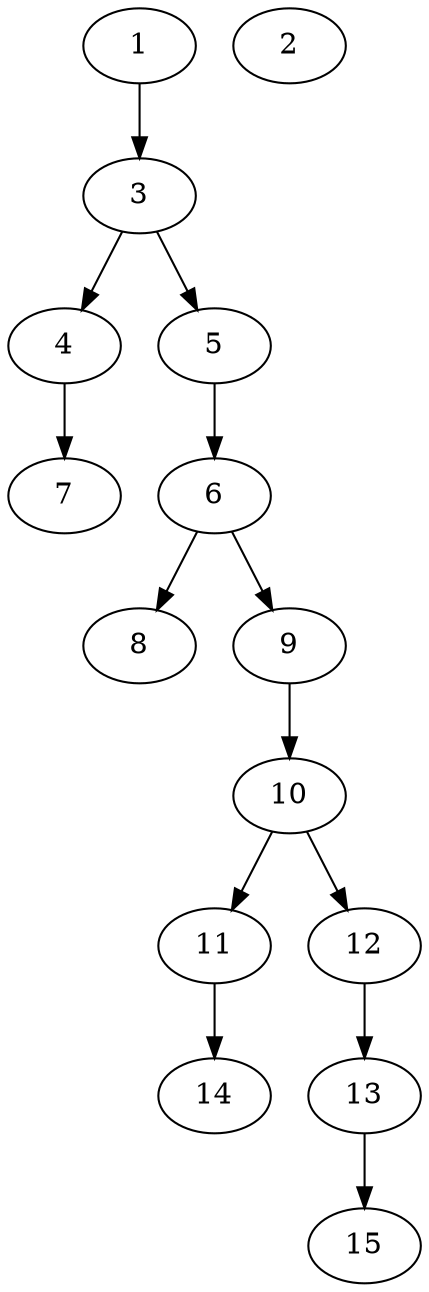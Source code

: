 // DAG automatically generated by daggen at Thu Oct  3 13:59:27 2019
// ./daggen --dot -n 15 --ccr 0.4 --fat 0.3 --regular 0.7 --density 0.5 --mindata 5242880 --maxdata 52428800 
digraph G {
  1 [size="109250560", alpha="0.12", expect_size="43700224"] 
  1 -> 3 [size ="43700224"]
  2 [size="91893760", alpha="0.01", expect_size="36757504"] 
  3 [size="47613440", alpha="0.12", expect_size="19045376"] 
  3 -> 4 [size ="19045376"]
  3 -> 5 [size ="19045376"]
  4 [size="107343360", alpha="0.15", expect_size="42937344"] 
  4 -> 7 [size ="42937344"]
  5 [size="105021440", alpha="0.12", expect_size="42008576"] 
  5 -> 6 [size ="42008576"]
  6 [size="13358080", alpha="0.15", expect_size="5343232"] 
  6 -> 8 [size ="5343232"]
  6 -> 9 [size ="5343232"]
  7 [size="26542080", alpha="0.01", expect_size="10616832"] 
  8 [size="53793280", alpha="0.06", expect_size="21517312"] 
  9 [size="121994240", alpha="0.18", expect_size="48797696"] 
  9 -> 10 [size ="48797696"]
  10 [size="61468160", alpha="0.17", expect_size="24587264"] 
  10 -> 11 [size ="24587264"]
  10 -> 12 [size ="24587264"]
  11 [size="95047680", alpha="0.10", expect_size="38019072"] 
  11 -> 14 [size ="38019072"]
  12 [size="45562880", alpha="0.12", expect_size="18225152"] 
  12 -> 13 [size ="18225152"]
  13 [size="53355520", alpha="0.05", expect_size="21342208"] 
  13 -> 15 [size ="21342208"]
  14 [size="124613120", alpha="0.03", expect_size="49845248"] 
  15 [size="96550400", alpha="0.08", expect_size="38620160"] 
}
